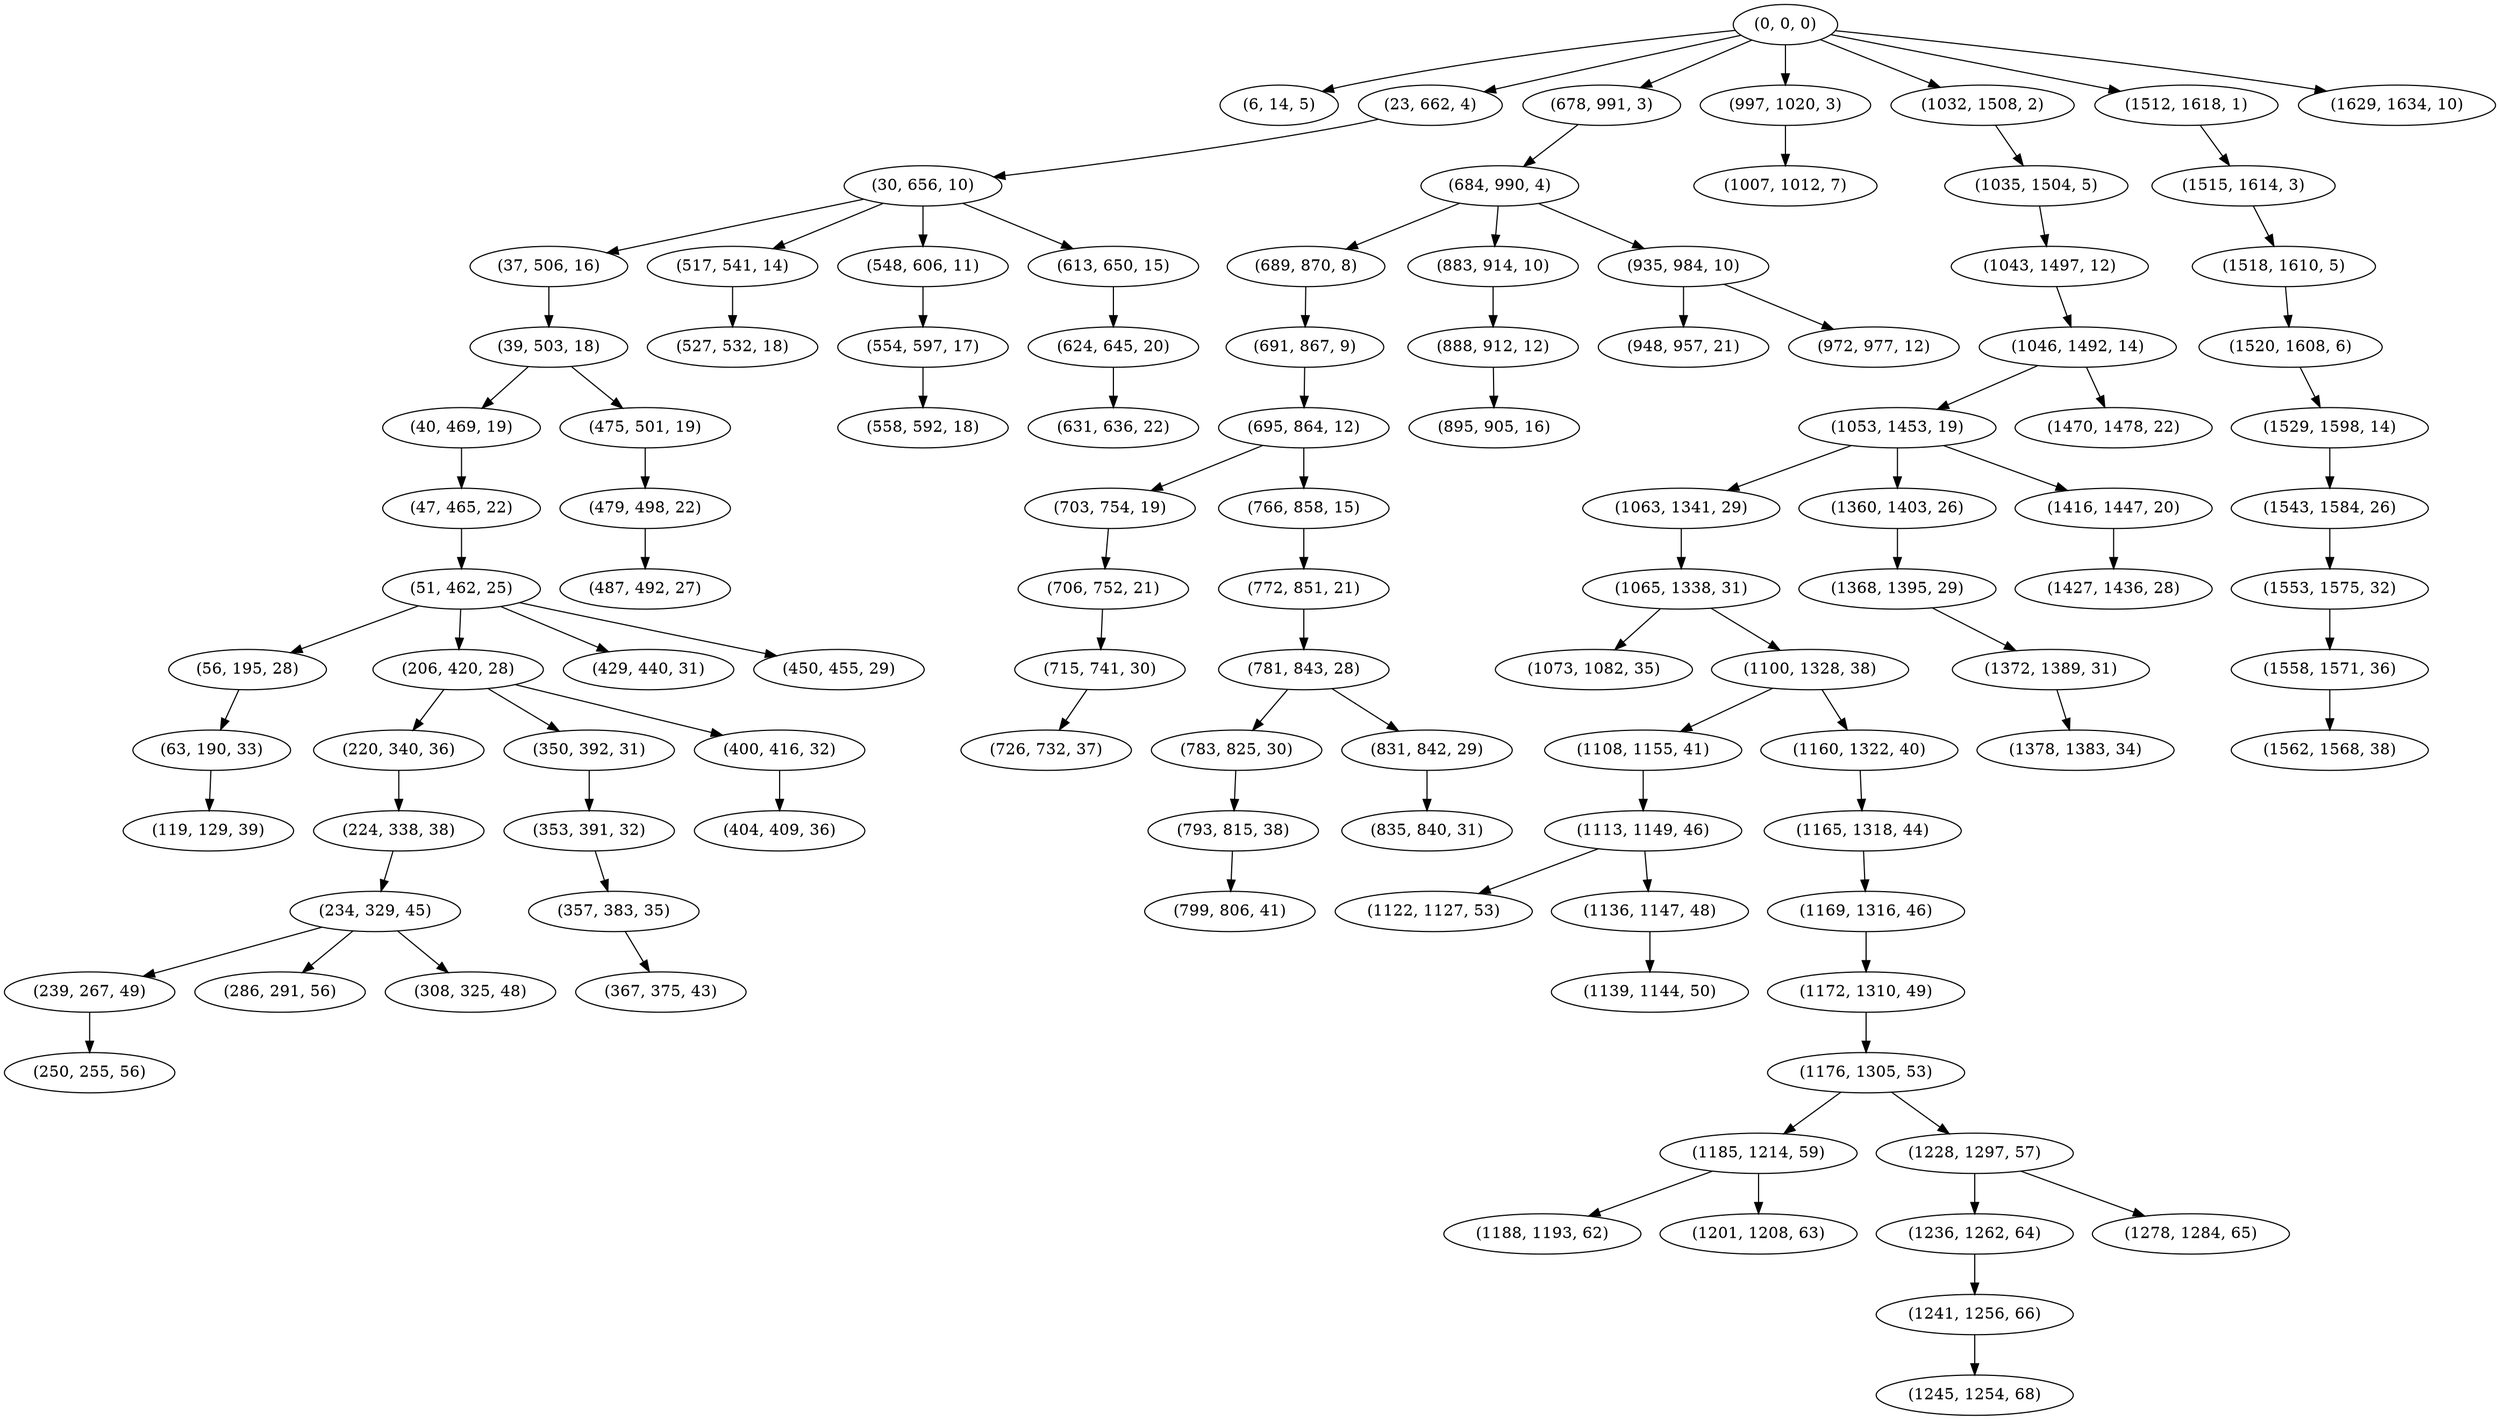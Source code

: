 digraph tree {
    "(0, 0, 0)";
    "(6, 14, 5)";
    "(23, 662, 4)";
    "(30, 656, 10)";
    "(37, 506, 16)";
    "(39, 503, 18)";
    "(40, 469, 19)";
    "(47, 465, 22)";
    "(51, 462, 25)";
    "(56, 195, 28)";
    "(63, 190, 33)";
    "(119, 129, 39)";
    "(206, 420, 28)";
    "(220, 340, 36)";
    "(224, 338, 38)";
    "(234, 329, 45)";
    "(239, 267, 49)";
    "(250, 255, 56)";
    "(286, 291, 56)";
    "(308, 325, 48)";
    "(350, 392, 31)";
    "(353, 391, 32)";
    "(357, 383, 35)";
    "(367, 375, 43)";
    "(400, 416, 32)";
    "(404, 409, 36)";
    "(429, 440, 31)";
    "(450, 455, 29)";
    "(475, 501, 19)";
    "(479, 498, 22)";
    "(487, 492, 27)";
    "(517, 541, 14)";
    "(527, 532, 18)";
    "(548, 606, 11)";
    "(554, 597, 17)";
    "(558, 592, 18)";
    "(613, 650, 15)";
    "(624, 645, 20)";
    "(631, 636, 22)";
    "(678, 991, 3)";
    "(684, 990, 4)";
    "(689, 870, 8)";
    "(691, 867, 9)";
    "(695, 864, 12)";
    "(703, 754, 19)";
    "(706, 752, 21)";
    "(715, 741, 30)";
    "(726, 732, 37)";
    "(766, 858, 15)";
    "(772, 851, 21)";
    "(781, 843, 28)";
    "(783, 825, 30)";
    "(793, 815, 38)";
    "(799, 806, 41)";
    "(831, 842, 29)";
    "(835, 840, 31)";
    "(883, 914, 10)";
    "(888, 912, 12)";
    "(895, 905, 16)";
    "(935, 984, 10)";
    "(948, 957, 21)";
    "(972, 977, 12)";
    "(997, 1020, 3)";
    "(1007, 1012, 7)";
    "(1032, 1508, 2)";
    "(1035, 1504, 5)";
    "(1043, 1497, 12)";
    "(1046, 1492, 14)";
    "(1053, 1453, 19)";
    "(1063, 1341, 29)";
    "(1065, 1338, 31)";
    "(1073, 1082, 35)";
    "(1100, 1328, 38)";
    "(1108, 1155, 41)";
    "(1113, 1149, 46)";
    "(1122, 1127, 53)";
    "(1136, 1147, 48)";
    "(1139, 1144, 50)";
    "(1160, 1322, 40)";
    "(1165, 1318, 44)";
    "(1169, 1316, 46)";
    "(1172, 1310, 49)";
    "(1176, 1305, 53)";
    "(1185, 1214, 59)";
    "(1188, 1193, 62)";
    "(1201, 1208, 63)";
    "(1228, 1297, 57)";
    "(1236, 1262, 64)";
    "(1241, 1256, 66)";
    "(1245, 1254, 68)";
    "(1278, 1284, 65)";
    "(1360, 1403, 26)";
    "(1368, 1395, 29)";
    "(1372, 1389, 31)";
    "(1378, 1383, 34)";
    "(1416, 1447, 20)";
    "(1427, 1436, 28)";
    "(1470, 1478, 22)";
    "(1512, 1618, 1)";
    "(1515, 1614, 3)";
    "(1518, 1610, 5)";
    "(1520, 1608, 6)";
    "(1529, 1598, 14)";
    "(1543, 1584, 26)";
    "(1553, 1575, 32)";
    "(1558, 1571, 36)";
    "(1562, 1568, 38)";
    "(1629, 1634, 10)";
    "(0, 0, 0)" -> "(6, 14, 5)";
    "(0, 0, 0)" -> "(23, 662, 4)";
    "(0, 0, 0)" -> "(678, 991, 3)";
    "(0, 0, 0)" -> "(997, 1020, 3)";
    "(0, 0, 0)" -> "(1032, 1508, 2)";
    "(0, 0, 0)" -> "(1512, 1618, 1)";
    "(0, 0, 0)" -> "(1629, 1634, 10)";
    "(23, 662, 4)" -> "(30, 656, 10)";
    "(30, 656, 10)" -> "(37, 506, 16)";
    "(30, 656, 10)" -> "(517, 541, 14)";
    "(30, 656, 10)" -> "(548, 606, 11)";
    "(30, 656, 10)" -> "(613, 650, 15)";
    "(37, 506, 16)" -> "(39, 503, 18)";
    "(39, 503, 18)" -> "(40, 469, 19)";
    "(39, 503, 18)" -> "(475, 501, 19)";
    "(40, 469, 19)" -> "(47, 465, 22)";
    "(47, 465, 22)" -> "(51, 462, 25)";
    "(51, 462, 25)" -> "(56, 195, 28)";
    "(51, 462, 25)" -> "(206, 420, 28)";
    "(51, 462, 25)" -> "(429, 440, 31)";
    "(51, 462, 25)" -> "(450, 455, 29)";
    "(56, 195, 28)" -> "(63, 190, 33)";
    "(63, 190, 33)" -> "(119, 129, 39)";
    "(206, 420, 28)" -> "(220, 340, 36)";
    "(206, 420, 28)" -> "(350, 392, 31)";
    "(206, 420, 28)" -> "(400, 416, 32)";
    "(220, 340, 36)" -> "(224, 338, 38)";
    "(224, 338, 38)" -> "(234, 329, 45)";
    "(234, 329, 45)" -> "(239, 267, 49)";
    "(234, 329, 45)" -> "(286, 291, 56)";
    "(234, 329, 45)" -> "(308, 325, 48)";
    "(239, 267, 49)" -> "(250, 255, 56)";
    "(350, 392, 31)" -> "(353, 391, 32)";
    "(353, 391, 32)" -> "(357, 383, 35)";
    "(357, 383, 35)" -> "(367, 375, 43)";
    "(400, 416, 32)" -> "(404, 409, 36)";
    "(475, 501, 19)" -> "(479, 498, 22)";
    "(479, 498, 22)" -> "(487, 492, 27)";
    "(517, 541, 14)" -> "(527, 532, 18)";
    "(548, 606, 11)" -> "(554, 597, 17)";
    "(554, 597, 17)" -> "(558, 592, 18)";
    "(613, 650, 15)" -> "(624, 645, 20)";
    "(624, 645, 20)" -> "(631, 636, 22)";
    "(678, 991, 3)" -> "(684, 990, 4)";
    "(684, 990, 4)" -> "(689, 870, 8)";
    "(684, 990, 4)" -> "(883, 914, 10)";
    "(684, 990, 4)" -> "(935, 984, 10)";
    "(689, 870, 8)" -> "(691, 867, 9)";
    "(691, 867, 9)" -> "(695, 864, 12)";
    "(695, 864, 12)" -> "(703, 754, 19)";
    "(695, 864, 12)" -> "(766, 858, 15)";
    "(703, 754, 19)" -> "(706, 752, 21)";
    "(706, 752, 21)" -> "(715, 741, 30)";
    "(715, 741, 30)" -> "(726, 732, 37)";
    "(766, 858, 15)" -> "(772, 851, 21)";
    "(772, 851, 21)" -> "(781, 843, 28)";
    "(781, 843, 28)" -> "(783, 825, 30)";
    "(781, 843, 28)" -> "(831, 842, 29)";
    "(783, 825, 30)" -> "(793, 815, 38)";
    "(793, 815, 38)" -> "(799, 806, 41)";
    "(831, 842, 29)" -> "(835, 840, 31)";
    "(883, 914, 10)" -> "(888, 912, 12)";
    "(888, 912, 12)" -> "(895, 905, 16)";
    "(935, 984, 10)" -> "(948, 957, 21)";
    "(935, 984, 10)" -> "(972, 977, 12)";
    "(997, 1020, 3)" -> "(1007, 1012, 7)";
    "(1032, 1508, 2)" -> "(1035, 1504, 5)";
    "(1035, 1504, 5)" -> "(1043, 1497, 12)";
    "(1043, 1497, 12)" -> "(1046, 1492, 14)";
    "(1046, 1492, 14)" -> "(1053, 1453, 19)";
    "(1046, 1492, 14)" -> "(1470, 1478, 22)";
    "(1053, 1453, 19)" -> "(1063, 1341, 29)";
    "(1053, 1453, 19)" -> "(1360, 1403, 26)";
    "(1053, 1453, 19)" -> "(1416, 1447, 20)";
    "(1063, 1341, 29)" -> "(1065, 1338, 31)";
    "(1065, 1338, 31)" -> "(1073, 1082, 35)";
    "(1065, 1338, 31)" -> "(1100, 1328, 38)";
    "(1100, 1328, 38)" -> "(1108, 1155, 41)";
    "(1100, 1328, 38)" -> "(1160, 1322, 40)";
    "(1108, 1155, 41)" -> "(1113, 1149, 46)";
    "(1113, 1149, 46)" -> "(1122, 1127, 53)";
    "(1113, 1149, 46)" -> "(1136, 1147, 48)";
    "(1136, 1147, 48)" -> "(1139, 1144, 50)";
    "(1160, 1322, 40)" -> "(1165, 1318, 44)";
    "(1165, 1318, 44)" -> "(1169, 1316, 46)";
    "(1169, 1316, 46)" -> "(1172, 1310, 49)";
    "(1172, 1310, 49)" -> "(1176, 1305, 53)";
    "(1176, 1305, 53)" -> "(1185, 1214, 59)";
    "(1176, 1305, 53)" -> "(1228, 1297, 57)";
    "(1185, 1214, 59)" -> "(1188, 1193, 62)";
    "(1185, 1214, 59)" -> "(1201, 1208, 63)";
    "(1228, 1297, 57)" -> "(1236, 1262, 64)";
    "(1228, 1297, 57)" -> "(1278, 1284, 65)";
    "(1236, 1262, 64)" -> "(1241, 1256, 66)";
    "(1241, 1256, 66)" -> "(1245, 1254, 68)";
    "(1360, 1403, 26)" -> "(1368, 1395, 29)";
    "(1368, 1395, 29)" -> "(1372, 1389, 31)";
    "(1372, 1389, 31)" -> "(1378, 1383, 34)";
    "(1416, 1447, 20)" -> "(1427, 1436, 28)";
    "(1512, 1618, 1)" -> "(1515, 1614, 3)";
    "(1515, 1614, 3)" -> "(1518, 1610, 5)";
    "(1518, 1610, 5)" -> "(1520, 1608, 6)";
    "(1520, 1608, 6)" -> "(1529, 1598, 14)";
    "(1529, 1598, 14)" -> "(1543, 1584, 26)";
    "(1543, 1584, 26)" -> "(1553, 1575, 32)";
    "(1553, 1575, 32)" -> "(1558, 1571, 36)";
    "(1558, 1571, 36)" -> "(1562, 1568, 38)";
}
